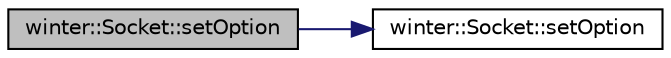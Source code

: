 digraph "winter::Socket::setOption"
{
 // LATEX_PDF_SIZE
  edge [fontname="Helvetica",fontsize="10",labelfontname="Helvetica",labelfontsize="10"];
  node [fontname="Helvetica",fontsize="10",shape=record];
  rankdir="LR";
  Node1 [label="winter::Socket::setOption",height=0.2,width=0.4,color="black", fillcolor="grey75", style="filled", fontcolor="black",tooltip="设置sockopt模板"];
  Node1 -> Node2 [color="midnightblue",fontsize="10",style="solid",fontname="Helvetica"];
  Node2 [label="winter::Socket::setOption",height=0.2,width=0.4,color="black", fillcolor="white", style="filled",URL="$classwinter_1_1Socket.html#ae63890c4bd6f91ac10adf7989525ccdb",tooltip="设置sockopt"];
}
